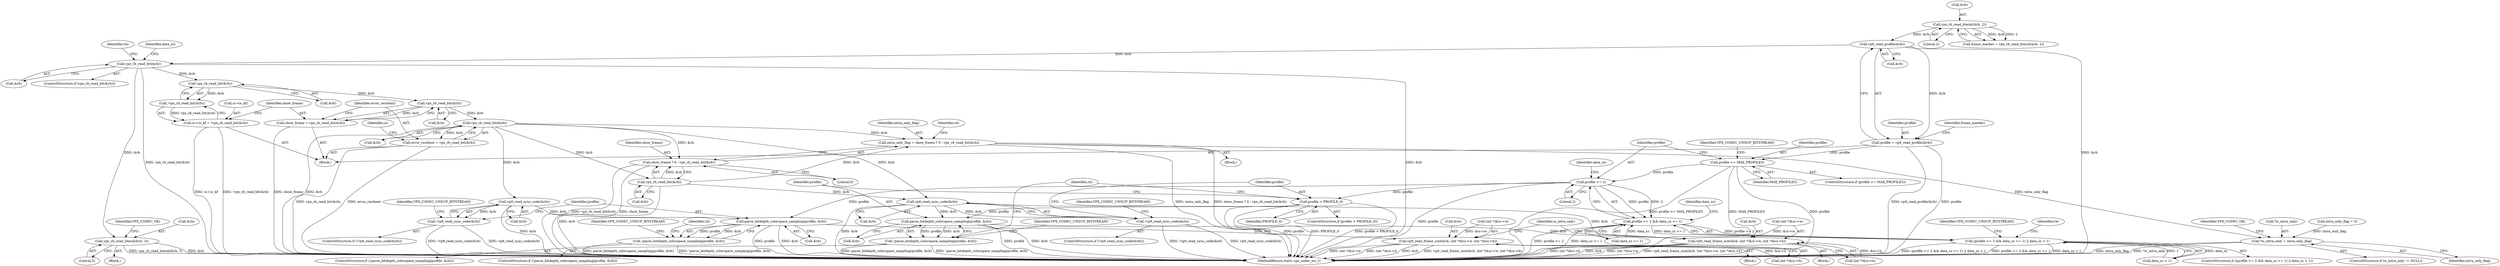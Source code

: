 digraph "0_Android_4974dcbd0289a2530df2ee2a25b5f92775df80da@API" {
"1000172" [label="(Call,vp9_read_profile(&rb))"];
"1000165" [label="(Call,vpx_rb_read_literal(&rb, 2))"];
"1000170" [label="(Call,profile = vp9_read_profile(&rb))"];
"1000182" [label="(Call,profile >= MAX_PROFILES)"];
"1000190" [label="(Call,profile >= 2)"];
"1000189" [label="(Call,profile >= 2 && data_sz <= 1)"];
"1000188" [label="(Call,(profile >= 2 && data_sz <= 1) || data_sz < 1)"];
"1000250" [label="(Call,parse_bitdepth_colorspace_sampling(profile, &rb))"];
"1000249" [label="(Call,!parse_bitdepth_colorspace_sampling(profile, &rb))"];
"1000256" [label="(Call,vp9_read_frame_size(&rb, (int *)&si->w, (int *)&si->h))"];
"1000300" [label="(Call,profile > PROFILE_0)"];
"1000306" [label="(Call,parse_bitdepth_colorspace_sampling(profile, &rb))"];
"1000305" [label="(Call,!parse_bitdepth_colorspace_sampling(profile, &rb))"];
"1000317" [label="(Call,vp9_read_frame_size(&rb, (int *)&si->w, (int *)&si->h))"];
"1000202" [label="(Call,vpx_rb_read_bit(&rb))"];
"1000206" [label="(Call,vpx_rb_read_literal(&rb, 3))"];
"1000223" [label="(Call,vpx_rb_read_bit(&rb))"];
"1000222" [label="(Call,!vpx_rb_read_bit(&rb))"];
"1000218" [label="(Call,si->is_kf = !vpx_rb_read_bit(&rb))"];
"1000228" [label="(Call,vpx_rb_read_bit(&rb))"];
"1000226" [label="(Call,show_frame = vpx_rb_read_bit(&rb))"];
"1000233" [label="(Call,vpx_rb_read_bit(&rb))"];
"1000231" [label="(Call,error_resilient = vpx_rb_read_bit(&rb))"];
"1000243" [label="(Call,vp9_read_sync_code(&rb))"];
"1000242" [label="(Call,!vp9_read_sync_code(&rb))"];
"1000273" [label="(Call,intra_only_flag = show_frame ? 0 : vpx_rb_read_bit(&rb))"];
"1000336" [label="(Call,*is_intra_only = intra_only_flag)"];
"1000275" [label="(Call,show_frame ? 0 : vpx_rb_read_bit(&rb))"];
"1000278" [label="(Call,vpx_rb_read_bit(&rb))"];
"1000294" [label="(Call,vp9_read_sync_code(&rb))"];
"1000293" [label="(Call,!vp9_read_sync_code(&rb))"];
"1000292" [label="(ControlStructure,if (!vp9_read_sync_code(&rb)))"];
"1000182" [label="(Call,profile >= MAX_PROFILES)"];
"1000242" [label="(Call,!vp9_read_sync_code(&rb))"];
"1000326" [label="(Call,(int *)&si->h)"];
"1000243" [label="(Call,vp9_read_sync_code(&rb))"];
"1000258" [label="(Identifier,rb)"];
"1000311" [label="(Identifier,VPX_CODEC_UNSUP_BITSTREAM)"];
"1000314" [label="(Identifier,rb)"];
"1000186" [label="(Identifier,VPX_CODEC_UNSUP_BITSTREAM)"];
"1000257" [label="(Call,&rb)"];
"1000273" [label="(Call,intra_only_flag = show_frame ? 0 : vpx_rb_read_bit(&rb))"];
"1000232" [label="(Identifier,error_resilient)"];
"1000301" [label="(Identifier,profile)"];
"1000277" [label="(Literal,0)"];
"1000219" [label="(Call,si->is_kf)"];
"1000156" [label="(Block,)"];
"1000211" [label="(Identifier,VPX_CODEC_OK)"];
"1000240" [label="(Block,)"];
"1000265" [label="(Call,(int *)&si->h)"];
"1000304" [label="(ControlStructure,if (!parse_bitdepth_colorspace_sampling(profile, &rb)))"];
"1000228" [label="(Call,vpx_rb_read_bit(&rb))"];
"1000275" [label="(Call,show_frame ? 0 : vpx_rb_read_bit(&rb))"];
"1000233" [label="(Call,vpx_rb_read_bit(&rb))"];
"1000241" [label="(ControlStructure,if (!vp9_read_sync_code(&rb)))"];
"1000306" [label="(Call,parse_bitdepth_colorspace_sampling(profile, &rb))"];
"1000170" [label="(Call,profile = vp9_read_profile(&rb))"];
"1000209" [label="(Literal,3)"];
"1000234" [label="(Call,&rb)"];
"1000227" [label="(Identifier,show_frame)"];
"1000247" [label="(Identifier,VPX_CODEC_UNSUP_BITSTREAM)"];
"1000334" [label="(Identifier,is_intra_only)"];
"1000177" [label="(Identifier,frame_marker)"];
"1000252" [label="(Call,&rb)"];
"1000256" [label="(Call,vp9_read_frame_size(&rb, (int *)&si->w, (int *)&si->h))"];
"1000291" [label="(Block,)"];
"1000206" [label="(Call,vpx_rb_read_literal(&rb, 3))"];
"1000205" [label="(Block,)"];
"1000248" [label="(ControlStructure,if (!parse_bitdepth_colorspace_sampling(profile, &rb)))"];
"1000171" [label="(Identifier,profile)"];
"1000189" [label="(Call,profile >= 2 && data_sz <= 1)"];
"1000251" [label="(Identifier,profile)"];
"1000308" [label="(Call,&rb)"];
"1000200" [label="(Identifier,VPX_CODEC_UNSUP_BITSTREAM)"];
"1000341" [label="(Identifier,VPX_CODEC_OK)"];
"1000168" [label="(Literal,2)"];
"1000244" [label="(Call,&rb)"];
"1000272" [label="(Block,)"];
"1000226" [label="(Call,show_frame = vpx_rb_read_bit(&rb))"];
"1000192" [label="(Literal,2)"];
"1000231" [label="(Call,error_resilient = vpx_rb_read_bit(&rb))"];
"1000318" [label="(Call,&rb)"];
"1000279" [label="(Call,&rb)"];
"1000250" [label="(Call,parse_bitdepth_colorspace_sampling(profile, &rb))"];
"1000224" [label="(Call,&rb)"];
"1000294" [label="(Call,vp9_read_sync_code(&rb))"];
"1000249" [label="(Call,!parse_bitdepth_colorspace_sampling(profile, &rb))"];
"1000222" [label="(Call,!vpx_rb_read_bit(&rb))"];
"1000204" [label="(Identifier,rb)"];
"1000305" [label="(Call,!parse_bitdepth_colorspace_sampling(profile, &rb))"];
"1000190" [label="(Call,profile >= 2)"];
"1000337" [label="(Call,*is_intra_only)"];
"1000299" [label="(ControlStructure,if (profile > PROFILE_0))"];
"1000320" [label="(Call,(int *)&si->w)"];
"1000183" [label="(Identifier,profile)"];
"1000300" [label="(Call,profile > PROFILE_0)"];
"1000283" [label="(Identifier,rb)"];
"1000274" [label="(Identifier,intra_only_flag)"];
"1000276" [label="(Identifier,show_frame)"];
"1000317" [label="(Call,vp9_read_frame_size(&rb, (int *)&si->w, (int *)&si->h))"];
"1000336" [label="(Call,*is_intra_only = intra_only_flag)"];
"1000259" [label="(Call,(int *)&si->w)"];
"1000208" [label="(Identifier,rb)"];
"1000342" [label="(MethodReturn,static vpx_codec_err_t)"];
"1000278" [label="(Call,vpx_rb_read_bit(&rb))"];
"1000197" [label="(Identifier,data_sz)"];
"1000166" [label="(Call,&rb)"];
"1000188" [label="(Call,(profile >= 2 && data_sz <= 1) || data_sz < 1)"];
"1000307" [label="(Identifier,profile)"];
"1000196" [label="(Call,data_sz < 1)"];
"1000191" [label="(Identifier,profile)"];
"1000223" [label="(Call,vpx_rb_read_bit(&rb))"];
"1000194" [label="(Identifier,data_sz)"];
"1000332" [label="(ControlStructure,if (is_intra_only != NULL))"];
"1000295" [label="(Call,&rb)"];
"1000165" [label="(Call,vpx_rb_read_literal(&rb, 2))"];
"1000113" [label="(Call,intra_only_flag = 0)"];
"1000184" [label="(Identifier,MAX_PROFILES)"];
"1000214" [label="(Identifier,data_sz)"];
"1000203" [label="(Call,&rb)"];
"1000298" [label="(Identifier,VPX_CODEC_UNSUP_BITSTREAM)"];
"1000229" [label="(Call,&rb)"];
"1000207" [label="(Call,&rb)"];
"1000187" [label="(ControlStructure,if ((profile >= 2 && data_sz <= 1) || data_sz < 1))"];
"1000293" [label="(Call,!vp9_read_sync_code(&rb))"];
"1000255" [label="(Identifier,VPX_CODEC_UNSUP_BITSTREAM)"];
"1000163" [label="(Call,frame_marker = vpx_rb_read_literal(&rb, 2))"];
"1000202" [label="(Call,vpx_rb_read_bit(&rb))"];
"1000238" [label="(Identifier,si)"];
"1000201" [label="(ControlStructure,if (vpx_rb_read_bit(&rb)))"];
"1000173" [label="(Call,&rb)"];
"1000218" [label="(Call,si->is_kf = !vpx_rb_read_bit(&rb))"];
"1000339" [label="(Identifier,intra_only_flag)"];
"1000172" [label="(Call,vp9_read_profile(&rb))"];
"1000193" [label="(Call,data_sz <= 1)"];
"1000302" [label="(Identifier,PROFILE_0)"];
"1000181" [label="(ControlStructure,if (profile >= MAX_PROFILES))"];
"1000172" -> "1000170"  [label="AST: "];
"1000172" -> "1000173"  [label="CFG: "];
"1000173" -> "1000172"  [label="AST: "];
"1000170" -> "1000172"  [label="CFG: "];
"1000172" -> "1000342"  [label="DDG: &rb"];
"1000172" -> "1000170"  [label="DDG: &rb"];
"1000165" -> "1000172"  [label="DDG: &rb"];
"1000172" -> "1000202"  [label="DDG: &rb"];
"1000165" -> "1000163"  [label="AST: "];
"1000165" -> "1000168"  [label="CFG: "];
"1000166" -> "1000165"  [label="AST: "];
"1000168" -> "1000165"  [label="AST: "];
"1000163" -> "1000165"  [label="CFG: "];
"1000165" -> "1000163"  [label="DDG: &rb"];
"1000165" -> "1000163"  [label="DDG: 2"];
"1000170" -> "1000156"  [label="AST: "];
"1000171" -> "1000170"  [label="AST: "];
"1000177" -> "1000170"  [label="CFG: "];
"1000170" -> "1000342"  [label="DDG: vp9_read_profile(&rb)"];
"1000170" -> "1000342"  [label="DDG: profile"];
"1000170" -> "1000182"  [label="DDG: profile"];
"1000182" -> "1000181"  [label="AST: "];
"1000182" -> "1000184"  [label="CFG: "];
"1000183" -> "1000182"  [label="AST: "];
"1000184" -> "1000182"  [label="AST: "];
"1000186" -> "1000182"  [label="CFG: "];
"1000191" -> "1000182"  [label="CFG: "];
"1000182" -> "1000342"  [label="DDG: profile >= MAX_PROFILES"];
"1000182" -> "1000342"  [label="DDG: MAX_PROFILES"];
"1000182" -> "1000342"  [label="DDG: profile"];
"1000182" -> "1000190"  [label="DDG: profile"];
"1000190" -> "1000189"  [label="AST: "];
"1000190" -> "1000192"  [label="CFG: "];
"1000191" -> "1000190"  [label="AST: "];
"1000192" -> "1000190"  [label="AST: "];
"1000194" -> "1000190"  [label="CFG: "];
"1000189" -> "1000190"  [label="CFG: "];
"1000190" -> "1000342"  [label="DDG: profile"];
"1000190" -> "1000189"  [label="DDG: profile"];
"1000190" -> "1000189"  [label="DDG: 2"];
"1000190" -> "1000250"  [label="DDG: profile"];
"1000190" -> "1000300"  [label="DDG: profile"];
"1000189" -> "1000188"  [label="AST: "];
"1000189" -> "1000193"  [label="CFG: "];
"1000193" -> "1000189"  [label="AST: "];
"1000197" -> "1000189"  [label="CFG: "];
"1000188" -> "1000189"  [label="CFG: "];
"1000189" -> "1000342"  [label="DDG: profile >= 2"];
"1000189" -> "1000342"  [label="DDG: data_sz <= 1"];
"1000189" -> "1000188"  [label="DDG: profile >= 2"];
"1000189" -> "1000188"  [label="DDG: data_sz <= 1"];
"1000193" -> "1000189"  [label="DDG: data_sz"];
"1000193" -> "1000189"  [label="DDG: 1"];
"1000188" -> "1000187"  [label="AST: "];
"1000188" -> "1000196"  [label="CFG: "];
"1000196" -> "1000188"  [label="AST: "];
"1000200" -> "1000188"  [label="CFG: "];
"1000204" -> "1000188"  [label="CFG: "];
"1000188" -> "1000342"  [label="DDG: (profile >= 2 && data_sz <= 1) || data_sz < 1"];
"1000188" -> "1000342"  [label="DDG: profile >= 2 && data_sz <= 1"];
"1000188" -> "1000342"  [label="DDG: data_sz < 1"];
"1000196" -> "1000188"  [label="DDG: data_sz"];
"1000196" -> "1000188"  [label="DDG: 1"];
"1000250" -> "1000249"  [label="AST: "];
"1000250" -> "1000252"  [label="CFG: "];
"1000251" -> "1000250"  [label="AST: "];
"1000252" -> "1000250"  [label="AST: "];
"1000249" -> "1000250"  [label="CFG: "];
"1000250" -> "1000342"  [label="DDG: profile"];
"1000250" -> "1000342"  [label="DDG: &rb"];
"1000250" -> "1000249"  [label="DDG: profile"];
"1000250" -> "1000249"  [label="DDG: &rb"];
"1000243" -> "1000250"  [label="DDG: &rb"];
"1000250" -> "1000256"  [label="DDG: &rb"];
"1000249" -> "1000248"  [label="AST: "];
"1000255" -> "1000249"  [label="CFG: "];
"1000258" -> "1000249"  [label="CFG: "];
"1000249" -> "1000342"  [label="DDG: parse_bitdepth_colorspace_sampling(profile, &rb)"];
"1000249" -> "1000342"  [label="DDG: !parse_bitdepth_colorspace_sampling(profile, &rb)"];
"1000256" -> "1000240"  [label="AST: "];
"1000256" -> "1000265"  [label="CFG: "];
"1000257" -> "1000256"  [label="AST: "];
"1000259" -> "1000256"  [label="AST: "];
"1000265" -> "1000256"  [label="AST: "];
"1000334" -> "1000256"  [label="CFG: "];
"1000256" -> "1000342"  [label="DDG: (int *)&si->w"];
"1000256" -> "1000342"  [label="DDG: (int *)&si->h"];
"1000256" -> "1000342"  [label="DDG: &rb"];
"1000256" -> "1000342"  [label="DDG: vp9_read_frame_size(&rb, (int *)&si->w, (int *)&si->h)"];
"1000259" -> "1000256"  [label="DDG: &si->w"];
"1000265" -> "1000256"  [label="DDG: &si->h"];
"1000300" -> "1000299"  [label="AST: "];
"1000300" -> "1000302"  [label="CFG: "];
"1000301" -> "1000300"  [label="AST: "];
"1000302" -> "1000300"  [label="AST: "];
"1000307" -> "1000300"  [label="CFG: "];
"1000314" -> "1000300"  [label="CFG: "];
"1000300" -> "1000342"  [label="DDG: profile"];
"1000300" -> "1000342"  [label="DDG: PROFILE_0"];
"1000300" -> "1000342"  [label="DDG: profile > PROFILE_0"];
"1000300" -> "1000306"  [label="DDG: profile"];
"1000306" -> "1000305"  [label="AST: "];
"1000306" -> "1000308"  [label="CFG: "];
"1000307" -> "1000306"  [label="AST: "];
"1000308" -> "1000306"  [label="AST: "];
"1000305" -> "1000306"  [label="CFG: "];
"1000306" -> "1000342"  [label="DDG: profile"];
"1000306" -> "1000342"  [label="DDG: &rb"];
"1000306" -> "1000305"  [label="DDG: profile"];
"1000306" -> "1000305"  [label="DDG: &rb"];
"1000294" -> "1000306"  [label="DDG: &rb"];
"1000306" -> "1000317"  [label="DDG: &rb"];
"1000305" -> "1000304"  [label="AST: "];
"1000311" -> "1000305"  [label="CFG: "];
"1000314" -> "1000305"  [label="CFG: "];
"1000305" -> "1000342"  [label="DDG: !parse_bitdepth_colorspace_sampling(profile, &rb)"];
"1000305" -> "1000342"  [label="DDG: parse_bitdepth_colorspace_sampling(profile, &rb)"];
"1000317" -> "1000291"  [label="AST: "];
"1000317" -> "1000326"  [label="CFG: "];
"1000318" -> "1000317"  [label="AST: "];
"1000320" -> "1000317"  [label="AST: "];
"1000326" -> "1000317"  [label="AST: "];
"1000334" -> "1000317"  [label="CFG: "];
"1000317" -> "1000342"  [label="DDG: (int *)&si->h"];
"1000317" -> "1000342"  [label="DDG: &rb"];
"1000317" -> "1000342"  [label="DDG: (int *)&si->w"];
"1000317" -> "1000342"  [label="DDG: vp9_read_frame_size(&rb, (int *)&si->w, (int *)&si->h)"];
"1000294" -> "1000317"  [label="DDG: &rb"];
"1000320" -> "1000317"  [label="DDG: &si->w"];
"1000326" -> "1000317"  [label="DDG: &si->h"];
"1000202" -> "1000201"  [label="AST: "];
"1000202" -> "1000203"  [label="CFG: "];
"1000203" -> "1000202"  [label="AST: "];
"1000208" -> "1000202"  [label="CFG: "];
"1000214" -> "1000202"  [label="CFG: "];
"1000202" -> "1000342"  [label="DDG: &rb"];
"1000202" -> "1000342"  [label="DDG: vpx_rb_read_bit(&rb)"];
"1000202" -> "1000206"  [label="DDG: &rb"];
"1000202" -> "1000223"  [label="DDG: &rb"];
"1000206" -> "1000205"  [label="AST: "];
"1000206" -> "1000209"  [label="CFG: "];
"1000207" -> "1000206"  [label="AST: "];
"1000209" -> "1000206"  [label="AST: "];
"1000211" -> "1000206"  [label="CFG: "];
"1000206" -> "1000342"  [label="DDG: vpx_rb_read_literal(&rb, 3)"];
"1000206" -> "1000342"  [label="DDG: &rb"];
"1000223" -> "1000222"  [label="AST: "];
"1000223" -> "1000224"  [label="CFG: "];
"1000224" -> "1000223"  [label="AST: "];
"1000222" -> "1000223"  [label="CFG: "];
"1000223" -> "1000222"  [label="DDG: &rb"];
"1000223" -> "1000228"  [label="DDG: &rb"];
"1000222" -> "1000218"  [label="AST: "];
"1000218" -> "1000222"  [label="CFG: "];
"1000222" -> "1000218"  [label="DDG: vpx_rb_read_bit(&rb)"];
"1000218" -> "1000156"  [label="AST: "];
"1000219" -> "1000218"  [label="AST: "];
"1000227" -> "1000218"  [label="CFG: "];
"1000218" -> "1000342"  [label="DDG: si->is_kf"];
"1000218" -> "1000342"  [label="DDG: !vpx_rb_read_bit(&rb)"];
"1000228" -> "1000226"  [label="AST: "];
"1000228" -> "1000229"  [label="CFG: "];
"1000229" -> "1000228"  [label="AST: "];
"1000226" -> "1000228"  [label="CFG: "];
"1000228" -> "1000226"  [label="DDG: &rb"];
"1000228" -> "1000233"  [label="DDG: &rb"];
"1000226" -> "1000156"  [label="AST: "];
"1000227" -> "1000226"  [label="AST: "];
"1000232" -> "1000226"  [label="CFG: "];
"1000226" -> "1000342"  [label="DDG: show_frame"];
"1000233" -> "1000231"  [label="AST: "];
"1000233" -> "1000234"  [label="CFG: "];
"1000234" -> "1000233"  [label="AST: "];
"1000231" -> "1000233"  [label="CFG: "];
"1000233" -> "1000342"  [label="DDG: &rb"];
"1000233" -> "1000231"  [label="DDG: &rb"];
"1000233" -> "1000243"  [label="DDG: &rb"];
"1000233" -> "1000273"  [label="DDG: &rb"];
"1000233" -> "1000275"  [label="DDG: &rb"];
"1000233" -> "1000278"  [label="DDG: &rb"];
"1000233" -> "1000294"  [label="DDG: &rb"];
"1000231" -> "1000156"  [label="AST: "];
"1000232" -> "1000231"  [label="AST: "];
"1000238" -> "1000231"  [label="CFG: "];
"1000231" -> "1000342"  [label="DDG: vpx_rb_read_bit(&rb)"];
"1000231" -> "1000342"  [label="DDG: error_resilient"];
"1000243" -> "1000242"  [label="AST: "];
"1000243" -> "1000244"  [label="CFG: "];
"1000244" -> "1000243"  [label="AST: "];
"1000242" -> "1000243"  [label="CFG: "];
"1000243" -> "1000342"  [label="DDG: &rb"];
"1000243" -> "1000242"  [label="DDG: &rb"];
"1000242" -> "1000241"  [label="AST: "];
"1000247" -> "1000242"  [label="CFG: "];
"1000251" -> "1000242"  [label="CFG: "];
"1000242" -> "1000342"  [label="DDG: !vp9_read_sync_code(&rb)"];
"1000242" -> "1000342"  [label="DDG: vp9_read_sync_code(&rb)"];
"1000273" -> "1000272"  [label="AST: "];
"1000273" -> "1000275"  [label="CFG: "];
"1000274" -> "1000273"  [label="AST: "];
"1000275" -> "1000273"  [label="AST: "];
"1000283" -> "1000273"  [label="CFG: "];
"1000273" -> "1000342"  [label="DDG: show_frame ? 0 : vpx_rb_read_bit(&rb)"];
"1000273" -> "1000342"  [label="DDG: intra_only_flag"];
"1000278" -> "1000273"  [label="DDG: &rb"];
"1000273" -> "1000336"  [label="DDG: intra_only_flag"];
"1000336" -> "1000332"  [label="AST: "];
"1000336" -> "1000339"  [label="CFG: "];
"1000337" -> "1000336"  [label="AST: "];
"1000339" -> "1000336"  [label="AST: "];
"1000341" -> "1000336"  [label="CFG: "];
"1000336" -> "1000342"  [label="DDG: intra_only_flag"];
"1000336" -> "1000342"  [label="DDG: *is_intra_only"];
"1000113" -> "1000336"  [label="DDG: intra_only_flag"];
"1000275" -> "1000277"  [label="CFG: "];
"1000275" -> "1000278"  [label="CFG: "];
"1000276" -> "1000275"  [label="AST: "];
"1000277" -> "1000275"  [label="AST: "];
"1000278" -> "1000275"  [label="AST: "];
"1000275" -> "1000342"  [label="DDG: vpx_rb_read_bit(&rb)"];
"1000275" -> "1000342"  [label="DDG: show_frame"];
"1000278" -> "1000275"  [label="DDG: &rb"];
"1000278" -> "1000279"  [label="CFG: "];
"1000279" -> "1000278"  [label="AST: "];
"1000278" -> "1000342"  [label="DDG: &rb"];
"1000278" -> "1000294"  [label="DDG: &rb"];
"1000294" -> "1000293"  [label="AST: "];
"1000294" -> "1000295"  [label="CFG: "];
"1000295" -> "1000294"  [label="AST: "];
"1000293" -> "1000294"  [label="CFG: "];
"1000294" -> "1000342"  [label="DDG: &rb"];
"1000294" -> "1000293"  [label="DDG: &rb"];
"1000293" -> "1000292"  [label="AST: "];
"1000298" -> "1000293"  [label="CFG: "];
"1000301" -> "1000293"  [label="CFG: "];
"1000293" -> "1000342"  [label="DDG: !vp9_read_sync_code(&rb)"];
"1000293" -> "1000342"  [label="DDG: vp9_read_sync_code(&rb)"];
}
